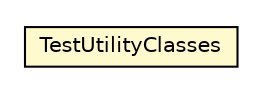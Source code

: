#!/usr/local/bin/dot
#
# Class diagram 
# Generated by UMLGraph version R5_6-24-gf6e263 (http://www.umlgraph.org/)
#

digraph G {
	edge [fontname="Helvetica",fontsize=10,labelfontname="Helvetica",labelfontsize=10];
	node [fontname="Helvetica",fontsize=10,shape=plaintext];
	nodesep=0.25;
	ranksep=0.5;
	// net.trajano.auth.test.TestUtilityClasses
	c107 [label=<<table title="net.trajano.auth.test.TestUtilityClasses" border="0" cellborder="1" cellspacing="0" cellpadding="2" port="p" bgcolor="lemonChiffon" href="./TestUtilityClasses.html">
		<tr><td><table border="0" cellspacing="0" cellpadding="1">
<tr><td align="center" balign="center"> TestUtilityClasses </td></tr>
		</table></td></tr>
		</table>>, URL="./TestUtilityClasses.html", fontname="Helvetica", fontcolor="black", fontsize=10.0];
}

